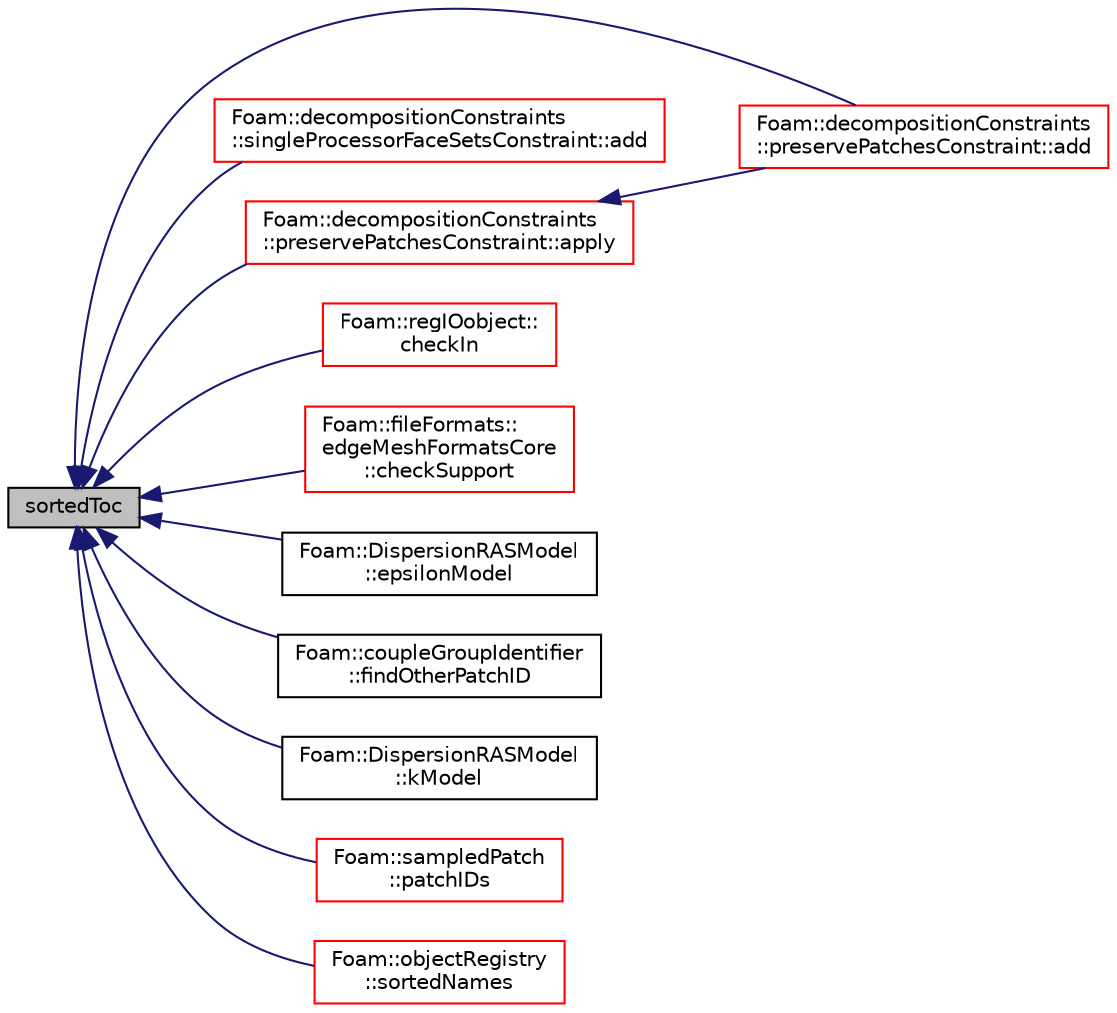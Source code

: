 digraph "sortedToc"
{
  bgcolor="transparent";
  edge [fontname="Helvetica",fontsize="10",labelfontname="Helvetica",labelfontsize="10"];
  node [fontname="Helvetica",fontsize="10",shape=record];
  rankdir="LR";
  Node1 [label="sortedToc",height=0.2,width=0.4,color="black", fillcolor="grey75", style="filled", fontcolor="black"];
  Node1 -> Node2 [dir="back",color="midnightblue",fontsize="10",style="solid",fontname="Helvetica"];
  Node2 [label="Foam::decompositionConstraints\l::preservePatchesConstraint::add",height=0.2,width=0.4,color="red",URL="$a02002.html#a1c674f5008f6f337a4ac47f4640f9deb",tooltip="Add my constraints to list of constraints. "];
  Node1 -> Node3 [dir="back",color="midnightblue",fontsize="10",style="solid",fontname="Helvetica"];
  Node3 [label="Foam::decompositionConstraints\l::singleProcessorFaceSetsConstraint::add",height=0.2,width=0.4,color="red",URL="$a02400.html#a1c674f5008f6f337a4ac47f4640f9deb",tooltip="Add my constraints to list of constraints. "];
  Node1 -> Node4 [dir="back",color="midnightblue",fontsize="10",style="solid",fontname="Helvetica"];
  Node4 [label="Foam::decompositionConstraints\l::preservePatchesConstraint::apply",height=0.2,width=0.4,color="red",URL="$a02002.html#a1e8a14d422f43fe0ab48812e8ddee931",tooltip="Apply any additional post-decomposition constraints. "];
  Node4 -> Node2 [dir="back",color="midnightblue",fontsize="10",style="solid",fontname="Helvetica"];
  Node1 -> Node5 [dir="back",color="midnightblue",fontsize="10",style="solid",fontname="Helvetica"];
  Node5 [label="Foam::regIOobject::\lcheckIn",height=0.2,width=0.4,color="red",URL="$a02205.html#af9e300b410088279d671077efe9751f8",tooltip="Add object to registry. "];
  Node1 -> Node6 [dir="back",color="midnightblue",fontsize="10",style="solid",fontname="Helvetica"];
  Node6 [label="Foam::fileFormats::\ledgeMeshFormatsCore\l::checkSupport",height=0.2,width=0.4,color="red",URL="$a00627.html#adc9c27fa793257f88a57c1a24e3a7dfd"];
  Node1 -> Node7 [dir="back",color="midnightblue",fontsize="10",style="solid",fontname="Helvetica"];
  Node7 [label="Foam::DispersionRASModel\l::epsilonModel",height=0.2,width=0.4,color="black",URL="$a00553.html#a566f5bfa1c607e2cd3af43281420f51b",tooltip="Return the epsilon field from the turbulence model. "];
  Node1 -> Node8 [dir="back",color="midnightblue",fontsize="10",style="solid",fontname="Helvetica"];
  Node8 [label="Foam::coupleGroupIdentifier\l::findOtherPatchID",height=0.2,width=0.4,color="black",URL="$a00425.html#a6fdc498df90f9d5a54e8cca4d1cd1b51",tooltip="Find other patch and region. Returns index of patch and sets. "];
  Node1 -> Node9 [dir="back",color="midnightblue",fontsize="10",style="solid",fontname="Helvetica"];
  Node9 [label="Foam::DispersionRASModel\l::kModel",height=0.2,width=0.4,color="black",URL="$a00553.html#a8ffa05013ec3efd8213da8ba436ae3aa",tooltip="Return the k field from the turbulence model. "];
  Node1 -> Node10 [dir="back",color="midnightblue",fontsize="10",style="solid",fontname="Helvetica"];
  Node10 [label="Foam::sampledPatch\l::patchIDs",height=0.2,width=0.4,color="red",URL="$a02302.html#a3e2aaafbab0a9056d217c22f08933180"];
  Node1 -> Node11 [dir="back",color="midnightblue",fontsize="10",style="solid",fontname="Helvetica"];
  Node11 [label="Foam::objectRegistry\l::sortedNames",height=0.2,width=0.4,color="red",URL="$a01734.html#a1ec03641fa2e14424c78fad063e84d6d",tooltip="Return the sorted list of names of the IOobjects. "];
}

